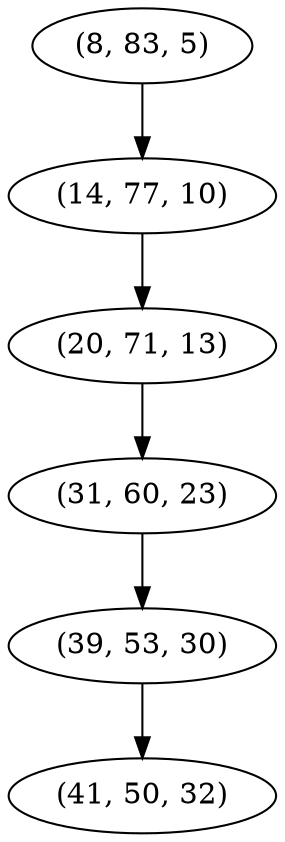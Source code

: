 digraph tree {
    "(8, 83, 5)";
    "(14, 77, 10)";
    "(20, 71, 13)";
    "(31, 60, 23)";
    "(39, 53, 30)";
    "(41, 50, 32)";
    "(8, 83, 5)" -> "(14, 77, 10)";
    "(14, 77, 10)" -> "(20, 71, 13)";
    "(20, 71, 13)" -> "(31, 60, 23)";
    "(31, 60, 23)" -> "(39, 53, 30)";
    "(39, 53, 30)" -> "(41, 50, 32)";
}
